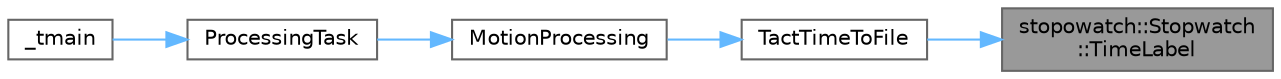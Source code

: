 digraph "stopowatch::Stopwatch::TimeLabel"
{
 // LATEX_PDF_SIZE
  bgcolor="transparent";
  edge [fontname=Helvetica,fontsize=10,labelfontname=Helvetica,labelfontsize=10];
  node [fontname=Helvetica,fontsize=10,shape=box,height=0.2,width=0.4];
  rankdir="RL";
  Node1 [id="Node000001",label="stopowatch::Stopwatch\l::TimeLabel",height=0.2,width=0.4,color="gray40", fillcolor="grey60", style="filled", fontcolor="black",tooltip="현재 시간의 레이블을 문자열로 반환하는 함수입니다."];
  Node1 -> Node2 [id="edge1_Node000001_Node000002",dir="back",color="steelblue1",style="solid",tooltip=" "];
  Node2 [id="Node000002",label="TactTimeToFile",height=0.2,width=0.4,color="grey40", fillcolor="white", style="filled",URL="$a00047.html#a51ec2b1e237a68f7eb00da453d49b9c1",tooltip="동작 시간을 파일에 저장합니다."];
  Node2 -> Node3 [id="edge2_Node000002_Node000003",dir="back",color="steelblue1",style="solid",tooltip=" "];
  Node3 [id="Node000003",label="MotionProcessing",height=0.2,width=0.4,color="grey40", fillcolor="white", style="filled",URL="$a00047.html#a4f9769b178418fdb7769bf8bb92c2773",tooltip="주어진 상태에 따라 모션 처리를 수행합니다."];
  Node3 -> Node4 [id="edge3_Node000003_Node000004",dir="back",color="steelblue1",style="solid",tooltip=" "];
  Node4 [id="Node000004",label="ProcessingTask",height=0.2,width=0.4,color="grey40", fillcolor="white", style="filled",URL="$a00047.html#a3db71c15151b4d493496a84b964c847b",tooltip="주어진 작업을 수행하는 스레드 함수입니다."];
  Node4 -> Node5 [id="edge4_Node000004_Node000005",dir="back",color="steelblue1",style="solid",tooltip=" "];
  Node5 [id="Node000005",label="_tmain",height=0.2,width=0.4,color="grey40", fillcolor="white", style="filled",URL="$a00047.html#a353674c5af92be7fb389265cde4e5e03",tooltip=" "];
}
